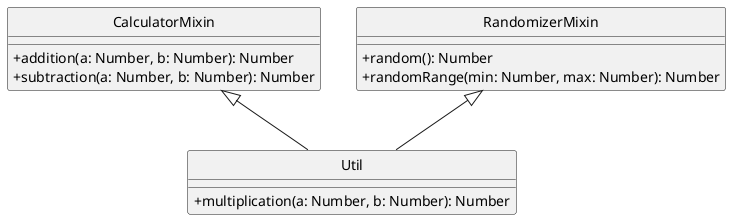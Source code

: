 @startuml
skinparam classAttributeIconSize 0
skinparam monochrome true
hide circle

class CalculatorMixin {
    +addition(a: Number, b: Number): Number
    +subtraction(a: Number, b: Number): Number
}

class RandomizerMixin {
    +random(): Number
    +randomRange(min: Number, max: Number): Number
}

class Util {
    +multiplication(a: Number, b: Number): Number
}

CalculatorMixin <|-- Util
RandomizerMixin <|-- Util
@enduml

